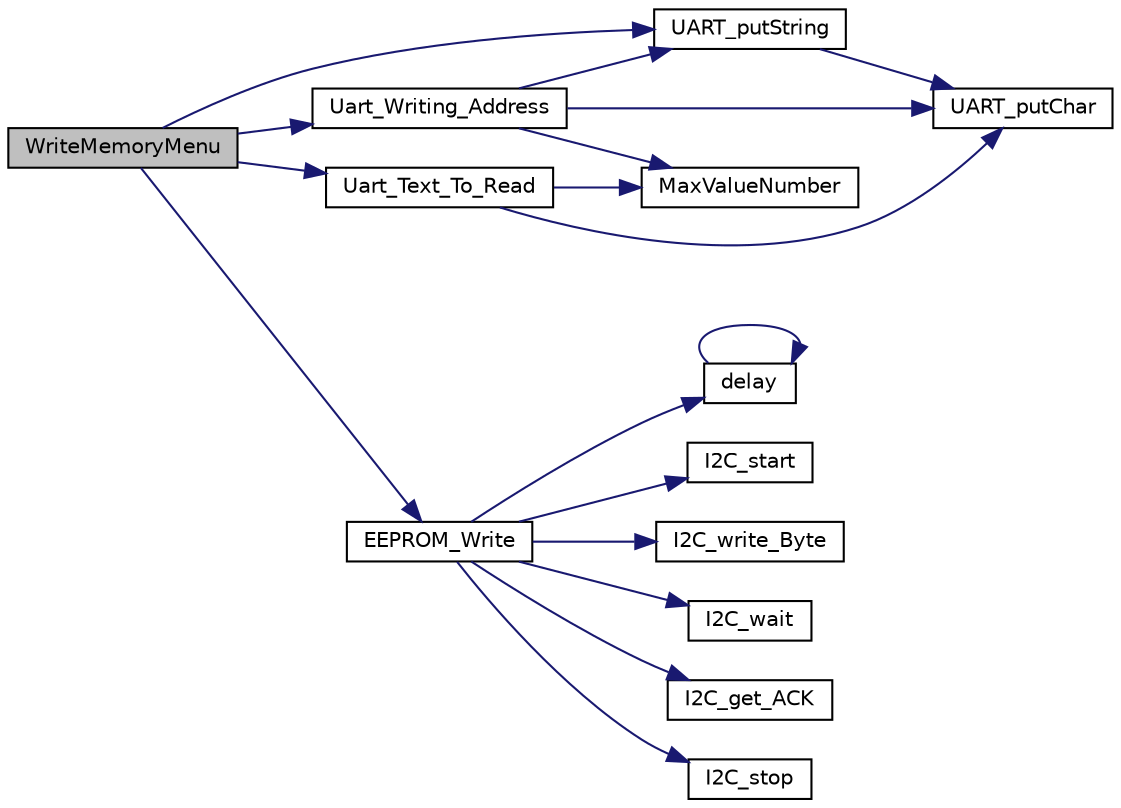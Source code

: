 digraph "WriteMemoryMenu"
{
  edge [fontname="Helvetica",fontsize="10",labelfontname="Helvetica",labelfontsize="10"];
  node [fontname="Helvetica",fontsize="10",shape=record];
  rankdir="LR";
  Node83 [label="WriteMemoryMenu",height=0.2,width=0.4,color="black", fillcolor="grey75", style="filled", fontcolor="black"];
  Node83 -> Node84 [color="midnightblue",fontsize="10",style="solid",fontname="Helvetica"];
  Node84 [label="UART_putString",height=0.2,width=0.4,color="black", fillcolor="white", style="filled",URL="$_u_a_r_t_8c.html#af95ee594ce5f1619abbe4f2393b1903e",tooltip="It sends a string character through the serial port. "];
  Node84 -> Node85 [color="midnightblue",fontsize="10",style="solid",fontname="Helvetica"];
  Node85 [label="UART_putChar",height=0.2,width=0.4,color="black", fillcolor="white", style="filled",URL="$_u_a_r_t_8c.html#ae69fe2846b6410c22876356a9b3f0083",tooltip="It sends one character through the serial port. This function should include the next sentence: while..."];
  Node83 -> Node86 [color="midnightblue",fontsize="10",style="solid",fontname="Helvetica"];
  Node86 [label="Uart_Writing_Address",height=0.2,width=0.4,color="black", fillcolor="white", style="filled",URL="$_u_a_r_t_8c.html#aeb29ecd89b18d960862a15b78c28180a",tooltip="This function capture the address in an array to write or read dependying of the menu you are..."];
  Node86 -> Node85 [color="midnightblue",fontsize="10",style="solid",fontname="Helvetica"];
  Node86 -> Node84 [color="midnightblue",fontsize="10",style="solid",fontname="Helvetica"];
  Node86 -> Node87 [color="midnightblue",fontsize="10",style="solid",fontname="Helvetica"];
  Node87 [label="MaxValueNumber",height=0.2,width=0.4,color="black", fillcolor="white", style="filled",URL="$_e_e_p_r_o_m_8c.html#a4c1d488b4c8035a099f87b27c731a217",tooltip="This function puts a value in our global variable call MAX. "];
  Node83 -> Node88 [color="midnightblue",fontsize="10",style="solid",fontname="Helvetica"];
  Node88 [label="Uart_Text_To_Read",height=0.2,width=0.4,color="black", fillcolor="white", style="filled",URL="$_u_a_r_t_8c.html#a177bdcedcf2e4ceb5344e99e6a3b4d30",tooltip="This function capture the text you wanna write in the memory. "];
  Node88 -> Node85 [color="midnightblue",fontsize="10",style="solid",fontname="Helvetica"];
  Node88 -> Node87 [color="midnightblue",fontsize="10",style="solid",fontname="Helvetica"];
  Node83 -> Node89 [color="midnightblue",fontsize="10",style="solid",fontname="Helvetica"];
  Node89 [label="EEPROM_Write",height=0.2,width=0.4,color="black", fillcolor="white", style="filled",URL="$_e_e_p_r_o_m_8c.html#a56285c9cbcf8c5c99ccb50018725f565",tooltip="This function write data in a direction of memory. "];
  Node89 -> Node90 [color="midnightblue",fontsize="10",style="solid",fontname="Helvetica"];
  Node90 [label="delay",height=0.2,width=0.4,color="black", fillcolor="white", style="filled",URL="$_global_functions_8c.html#aa7fa622ced5687f8351d589e9402b251"];
  Node90 -> Node90 [color="midnightblue",fontsize="10",style="solid",fontname="Helvetica"];
  Node89 -> Node91 [color="midnightblue",fontsize="10",style="solid",fontname="Helvetica"];
  Node91 [label="I2C_start",height=0.2,width=0.4,color="black", fillcolor="white", style="filled",URL="$_i2_c___driver_8c.html#a09d9820de1e99617f206ef60a9a9d2e8",tooltip="Generates the start signal. When MST bit is changed from 0 to 1, a START signal is generated on the b..."];
  Node89 -> Node92 [color="midnightblue",fontsize="10",style="solid",fontname="Helvetica"];
  Node92 [label="I2C_write_Byte",height=0.2,width=0.4,color="black", fillcolor="white", style="filled",URL="$_i2_c___driver_8c.html#ad6927c971148447061c3f950362beada",tooltip="It writes the data to be transmitted into the transmission buffer. When you want to write a value int..."];
  Node89 -> Node93 [color="midnightblue",fontsize="10",style="solid",fontname="Helvetica"];
  Node93 [label="I2C_wait",height=0.2,width=0.4,color="black", fillcolor="white", style="filled",URL="$_i2_c___driver_8c.html#a05143bfcf3eeb04ec1dfc7e4ab952689",tooltip="Indicates the status of the bus regardless of slave or master mode. Internally checks the busy bit in..."];
  Node89 -> Node94 [color="midnightblue",fontsize="10",style="solid",fontname="Helvetica"];
  Node94 [label="I2C_get_ACK",height=0.2,width=0.4,color="black", fillcolor="white", style="filled",URL="$_i2_c___driver_8c.html#a2978351c0f1c3e3057fffc151b097ed8",tooltip="Indicates if the acknowledge was received. "];
  Node89 -> Node95 [color="midnightblue",fontsize="10",style="solid",fontname="Helvetica"];
  Node95 [label="I2C_stop",height=0.2,width=0.4,color="black", fillcolor="white", style="filled",URL="$_i2_c___driver_8c.html#a0635b74679cdb09c91ef36aa4181a911",tooltip="Generates the stop signal. When this bit changes from 1 to 0, a STOP signal is generated and the mode..."];
}
